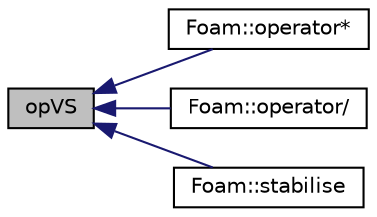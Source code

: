 digraph "opVS"
{
  bgcolor="transparent";
  edge [fontname="Helvetica",fontsize="10",labelfontname="Helvetica",labelfontsize="10"];
  node [fontname="Helvetica",fontsize="10",shape=record];
  rankdir="LR";
  Node1 [label="opVS",height=0.2,width=0.4,color="black", fillcolor="grey75", style="filled", fontcolor="black"];
  Node1 -> Node2 [dir="back",color="midnightblue",fontsize="10",style="solid",fontname="Helvetica"];
  Node2 [label="Foam::operator*",height=0.2,width=0.4,color="black",URL="$a10974.html#ab7d2a51dbe0e2b99dfd91c612f059c85"];
  Node1 -> Node3 [dir="back",color="midnightblue",fontsize="10",style="solid",fontname="Helvetica"];
  Node3 [label="Foam::operator/",height=0.2,width=0.4,color="black",URL="$a10974.html#ab4f7ab9fa5220c46f1d5beabe3349d57"];
  Node1 -> Node4 [dir="back",color="midnightblue",fontsize="10",style="solid",fontname="Helvetica"];
  Node4 [label="Foam::stabilise",height=0.2,width=0.4,color="black",URL="$a10974.html#aaaf56321f5439b038f382ae2c956a409"];
}
